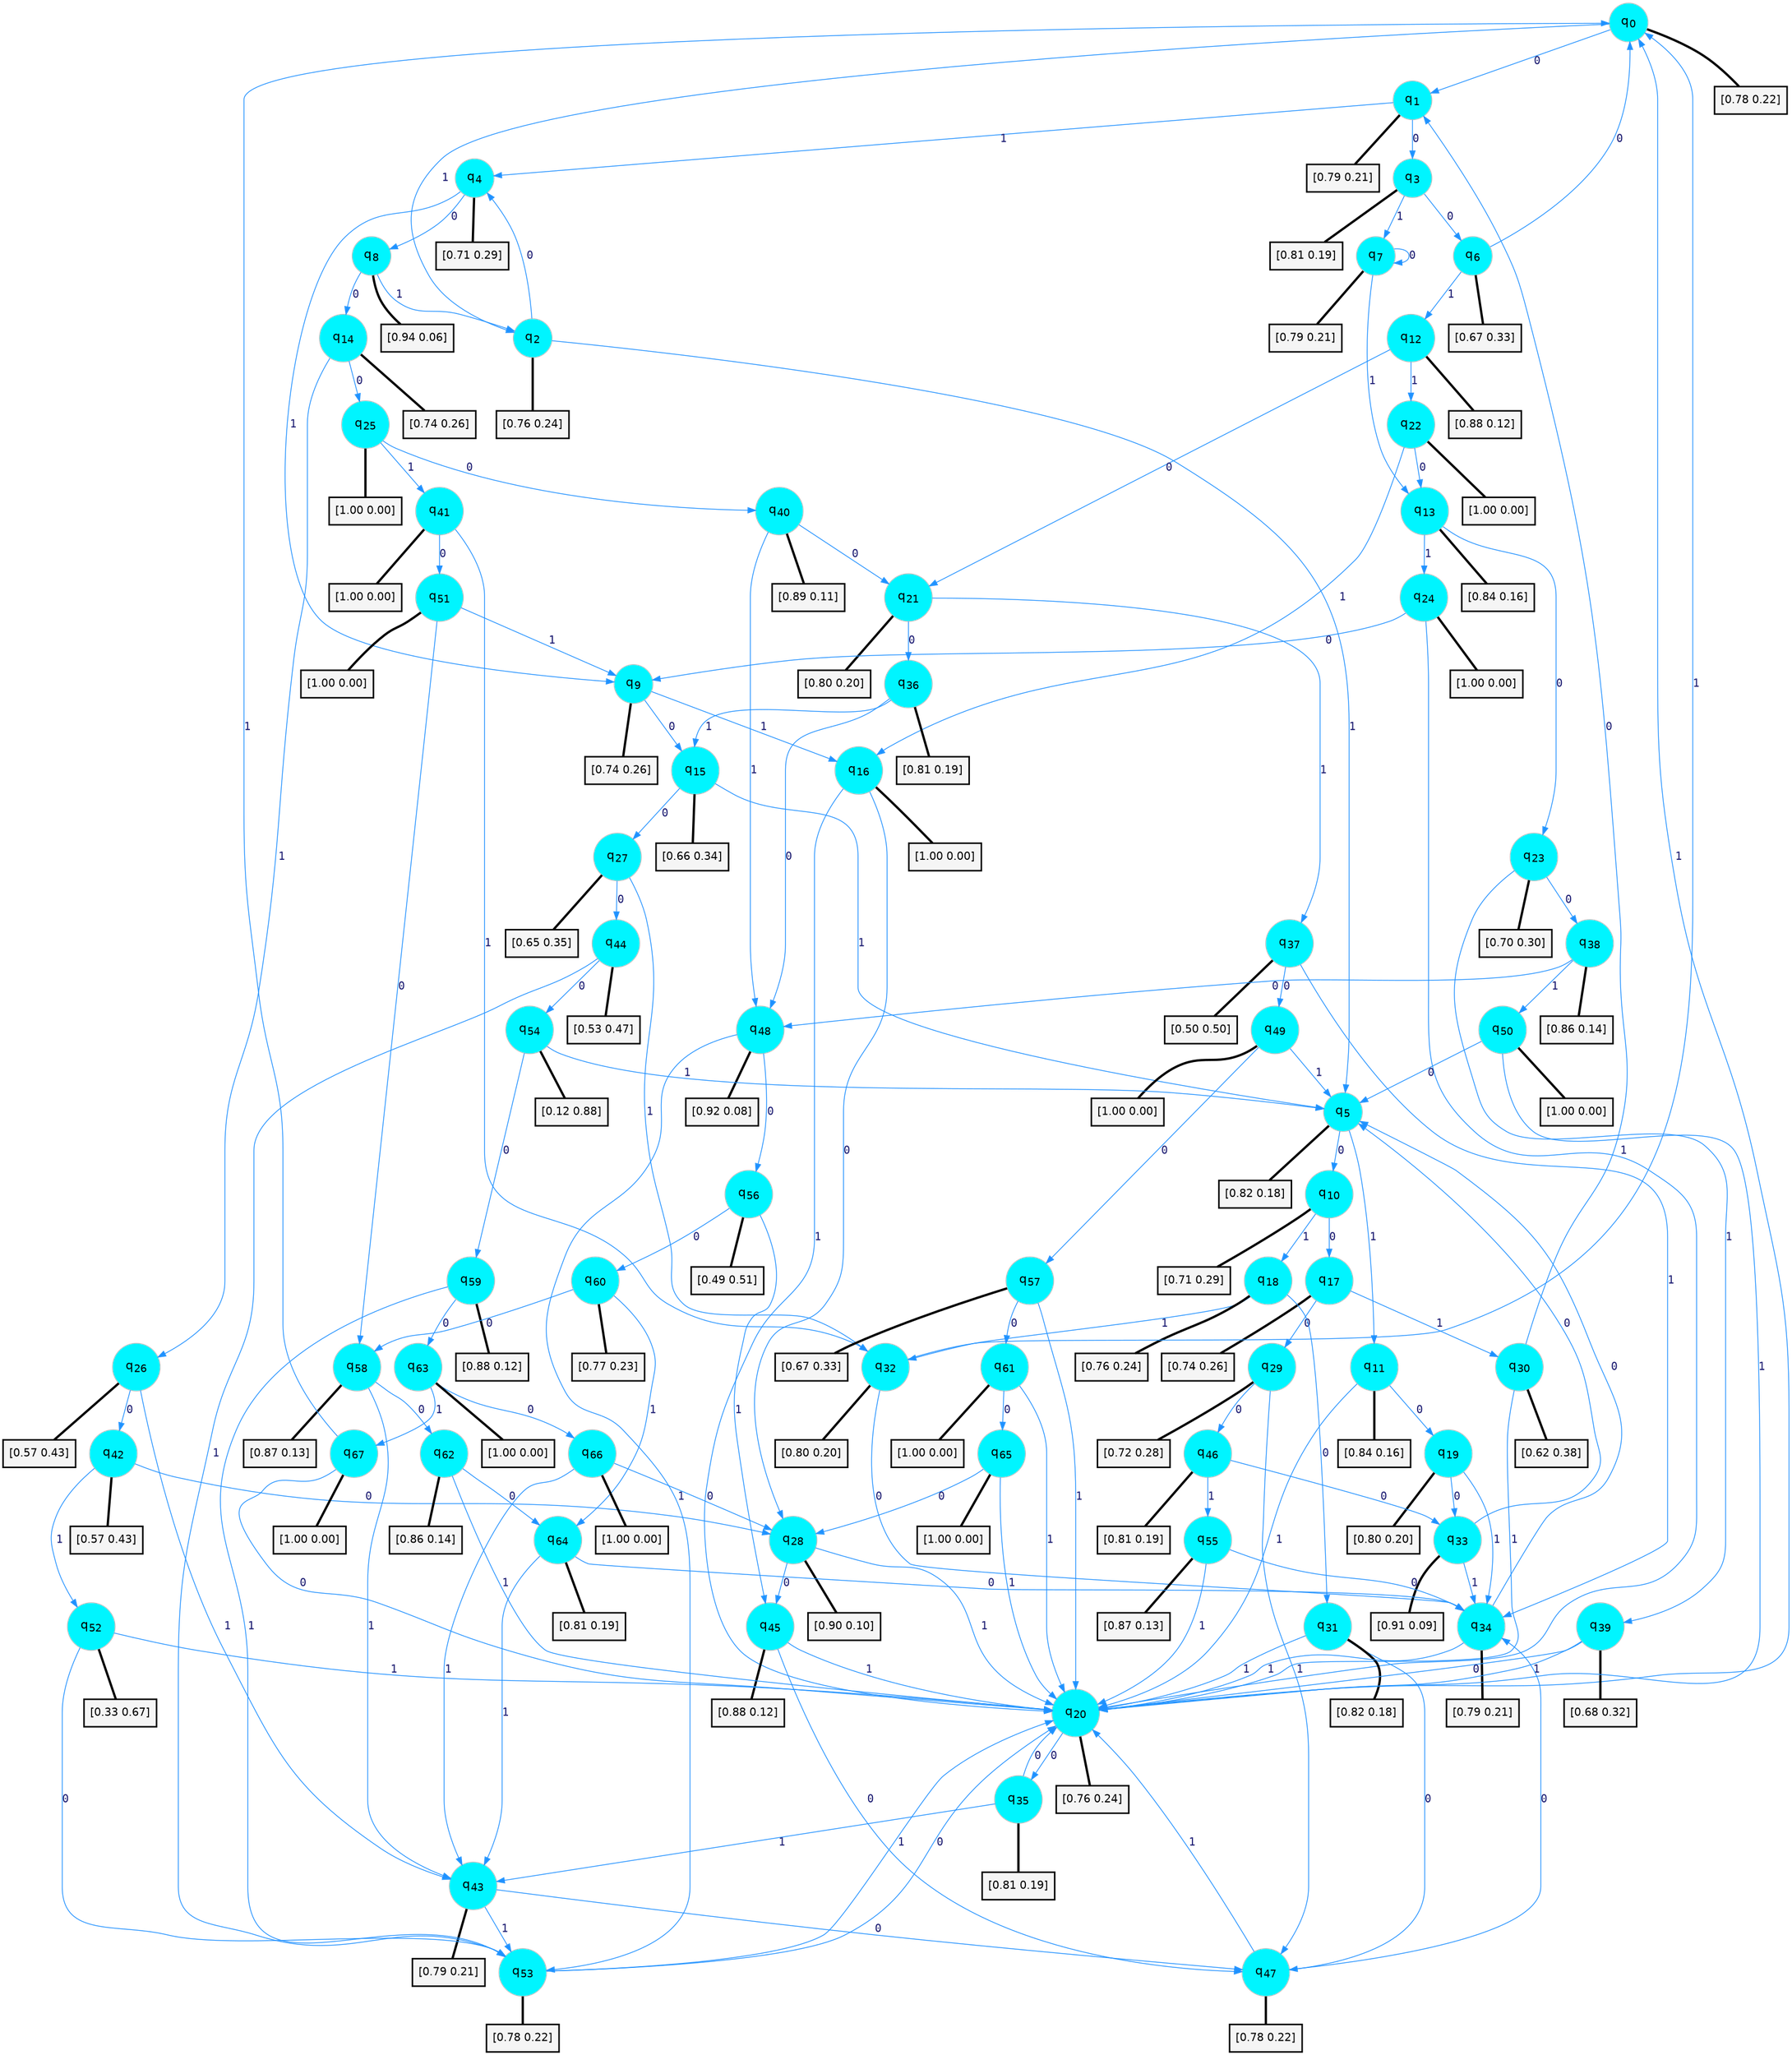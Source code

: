 digraph G {
graph [
bgcolor=transparent, dpi=300, rankdir=TD, size="40,25"];
node [
color=gray, fillcolor=turquoise1, fontcolor=black, fontname=Helvetica, fontsize=16, fontweight=bold, shape=circle, style=filled];
edge [
arrowsize=1, color=dodgerblue1, fontcolor=midnightblue, fontname=courier, fontweight=bold, penwidth=1, style=solid, weight=20];
0[label=<q<SUB>0</SUB>>];
1[label=<q<SUB>1</SUB>>];
2[label=<q<SUB>2</SUB>>];
3[label=<q<SUB>3</SUB>>];
4[label=<q<SUB>4</SUB>>];
5[label=<q<SUB>5</SUB>>];
6[label=<q<SUB>6</SUB>>];
7[label=<q<SUB>7</SUB>>];
8[label=<q<SUB>8</SUB>>];
9[label=<q<SUB>9</SUB>>];
10[label=<q<SUB>10</SUB>>];
11[label=<q<SUB>11</SUB>>];
12[label=<q<SUB>12</SUB>>];
13[label=<q<SUB>13</SUB>>];
14[label=<q<SUB>14</SUB>>];
15[label=<q<SUB>15</SUB>>];
16[label=<q<SUB>16</SUB>>];
17[label=<q<SUB>17</SUB>>];
18[label=<q<SUB>18</SUB>>];
19[label=<q<SUB>19</SUB>>];
20[label=<q<SUB>20</SUB>>];
21[label=<q<SUB>21</SUB>>];
22[label=<q<SUB>22</SUB>>];
23[label=<q<SUB>23</SUB>>];
24[label=<q<SUB>24</SUB>>];
25[label=<q<SUB>25</SUB>>];
26[label=<q<SUB>26</SUB>>];
27[label=<q<SUB>27</SUB>>];
28[label=<q<SUB>28</SUB>>];
29[label=<q<SUB>29</SUB>>];
30[label=<q<SUB>30</SUB>>];
31[label=<q<SUB>31</SUB>>];
32[label=<q<SUB>32</SUB>>];
33[label=<q<SUB>33</SUB>>];
34[label=<q<SUB>34</SUB>>];
35[label=<q<SUB>35</SUB>>];
36[label=<q<SUB>36</SUB>>];
37[label=<q<SUB>37</SUB>>];
38[label=<q<SUB>38</SUB>>];
39[label=<q<SUB>39</SUB>>];
40[label=<q<SUB>40</SUB>>];
41[label=<q<SUB>41</SUB>>];
42[label=<q<SUB>42</SUB>>];
43[label=<q<SUB>43</SUB>>];
44[label=<q<SUB>44</SUB>>];
45[label=<q<SUB>45</SUB>>];
46[label=<q<SUB>46</SUB>>];
47[label=<q<SUB>47</SUB>>];
48[label=<q<SUB>48</SUB>>];
49[label=<q<SUB>49</SUB>>];
50[label=<q<SUB>50</SUB>>];
51[label=<q<SUB>51</SUB>>];
52[label=<q<SUB>52</SUB>>];
53[label=<q<SUB>53</SUB>>];
54[label=<q<SUB>54</SUB>>];
55[label=<q<SUB>55</SUB>>];
56[label=<q<SUB>56</SUB>>];
57[label=<q<SUB>57</SUB>>];
58[label=<q<SUB>58</SUB>>];
59[label=<q<SUB>59</SUB>>];
60[label=<q<SUB>60</SUB>>];
61[label=<q<SUB>61</SUB>>];
62[label=<q<SUB>62</SUB>>];
63[label=<q<SUB>63</SUB>>];
64[label=<q<SUB>64</SUB>>];
65[label=<q<SUB>65</SUB>>];
66[label=<q<SUB>66</SUB>>];
67[label=<q<SUB>67</SUB>>];
68[label="[0.78 0.22]", shape=box,fontcolor=black, fontname=Helvetica, fontsize=14, penwidth=2, fillcolor=whitesmoke,color=black];
69[label="[0.79 0.21]", shape=box,fontcolor=black, fontname=Helvetica, fontsize=14, penwidth=2, fillcolor=whitesmoke,color=black];
70[label="[0.76 0.24]", shape=box,fontcolor=black, fontname=Helvetica, fontsize=14, penwidth=2, fillcolor=whitesmoke,color=black];
71[label="[0.81 0.19]", shape=box,fontcolor=black, fontname=Helvetica, fontsize=14, penwidth=2, fillcolor=whitesmoke,color=black];
72[label="[0.71 0.29]", shape=box,fontcolor=black, fontname=Helvetica, fontsize=14, penwidth=2, fillcolor=whitesmoke,color=black];
73[label="[0.82 0.18]", shape=box,fontcolor=black, fontname=Helvetica, fontsize=14, penwidth=2, fillcolor=whitesmoke,color=black];
74[label="[0.67 0.33]", shape=box,fontcolor=black, fontname=Helvetica, fontsize=14, penwidth=2, fillcolor=whitesmoke,color=black];
75[label="[0.79 0.21]", shape=box,fontcolor=black, fontname=Helvetica, fontsize=14, penwidth=2, fillcolor=whitesmoke,color=black];
76[label="[0.94 0.06]", shape=box,fontcolor=black, fontname=Helvetica, fontsize=14, penwidth=2, fillcolor=whitesmoke,color=black];
77[label="[0.74 0.26]", shape=box,fontcolor=black, fontname=Helvetica, fontsize=14, penwidth=2, fillcolor=whitesmoke,color=black];
78[label="[0.71 0.29]", shape=box,fontcolor=black, fontname=Helvetica, fontsize=14, penwidth=2, fillcolor=whitesmoke,color=black];
79[label="[0.84 0.16]", shape=box,fontcolor=black, fontname=Helvetica, fontsize=14, penwidth=2, fillcolor=whitesmoke,color=black];
80[label="[0.88 0.12]", shape=box,fontcolor=black, fontname=Helvetica, fontsize=14, penwidth=2, fillcolor=whitesmoke,color=black];
81[label="[0.84 0.16]", shape=box,fontcolor=black, fontname=Helvetica, fontsize=14, penwidth=2, fillcolor=whitesmoke,color=black];
82[label="[0.74 0.26]", shape=box,fontcolor=black, fontname=Helvetica, fontsize=14, penwidth=2, fillcolor=whitesmoke,color=black];
83[label="[0.66 0.34]", shape=box,fontcolor=black, fontname=Helvetica, fontsize=14, penwidth=2, fillcolor=whitesmoke,color=black];
84[label="[1.00 0.00]", shape=box,fontcolor=black, fontname=Helvetica, fontsize=14, penwidth=2, fillcolor=whitesmoke,color=black];
85[label="[0.74 0.26]", shape=box,fontcolor=black, fontname=Helvetica, fontsize=14, penwidth=2, fillcolor=whitesmoke,color=black];
86[label="[0.76 0.24]", shape=box,fontcolor=black, fontname=Helvetica, fontsize=14, penwidth=2, fillcolor=whitesmoke,color=black];
87[label="[0.80 0.20]", shape=box,fontcolor=black, fontname=Helvetica, fontsize=14, penwidth=2, fillcolor=whitesmoke,color=black];
88[label="[0.76 0.24]", shape=box,fontcolor=black, fontname=Helvetica, fontsize=14, penwidth=2, fillcolor=whitesmoke,color=black];
89[label="[0.80 0.20]", shape=box,fontcolor=black, fontname=Helvetica, fontsize=14, penwidth=2, fillcolor=whitesmoke,color=black];
90[label="[1.00 0.00]", shape=box,fontcolor=black, fontname=Helvetica, fontsize=14, penwidth=2, fillcolor=whitesmoke,color=black];
91[label="[0.70 0.30]", shape=box,fontcolor=black, fontname=Helvetica, fontsize=14, penwidth=2, fillcolor=whitesmoke,color=black];
92[label="[1.00 0.00]", shape=box,fontcolor=black, fontname=Helvetica, fontsize=14, penwidth=2, fillcolor=whitesmoke,color=black];
93[label="[1.00 0.00]", shape=box,fontcolor=black, fontname=Helvetica, fontsize=14, penwidth=2, fillcolor=whitesmoke,color=black];
94[label="[0.57 0.43]", shape=box,fontcolor=black, fontname=Helvetica, fontsize=14, penwidth=2, fillcolor=whitesmoke,color=black];
95[label="[0.65 0.35]", shape=box,fontcolor=black, fontname=Helvetica, fontsize=14, penwidth=2, fillcolor=whitesmoke,color=black];
96[label="[0.90 0.10]", shape=box,fontcolor=black, fontname=Helvetica, fontsize=14, penwidth=2, fillcolor=whitesmoke,color=black];
97[label="[0.72 0.28]", shape=box,fontcolor=black, fontname=Helvetica, fontsize=14, penwidth=2, fillcolor=whitesmoke,color=black];
98[label="[0.62 0.38]", shape=box,fontcolor=black, fontname=Helvetica, fontsize=14, penwidth=2, fillcolor=whitesmoke,color=black];
99[label="[0.82 0.18]", shape=box,fontcolor=black, fontname=Helvetica, fontsize=14, penwidth=2, fillcolor=whitesmoke,color=black];
100[label="[0.80 0.20]", shape=box,fontcolor=black, fontname=Helvetica, fontsize=14, penwidth=2, fillcolor=whitesmoke,color=black];
101[label="[0.91 0.09]", shape=box,fontcolor=black, fontname=Helvetica, fontsize=14, penwidth=2, fillcolor=whitesmoke,color=black];
102[label="[0.79 0.21]", shape=box,fontcolor=black, fontname=Helvetica, fontsize=14, penwidth=2, fillcolor=whitesmoke,color=black];
103[label="[0.81 0.19]", shape=box,fontcolor=black, fontname=Helvetica, fontsize=14, penwidth=2, fillcolor=whitesmoke,color=black];
104[label="[0.81 0.19]", shape=box,fontcolor=black, fontname=Helvetica, fontsize=14, penwidth=2, fillcolor=whitesmoke,color=black];
105[label="[0.50 0.50]", shape=box,fontcolor=black, fontname=Helvetica, fontsize=14, penwidth=2, fillcolor=whitesmoke,color=black];
106[label="[0.86 0.14]", shape=box,fontcolor=black, fontname=Helvetica, fontsize=14, penwidth=2, fillcolor=whitesmoke,color=black];
107[label="[0.68 0.32]", shape=box,fontcolor=black, fontname=Helvetica, fontsize=14, penwidth=2, fillcolor=whitesmoke,color=black];
108[label="[0.89 0.11]", shape=box,fontcolor=black, fontname=Helvetica, fontsize=14, penwidth=2, fillcolor=whitesmoke,color=black];
109[label="[1.00 0.00]", shape=box,fontcolor=black, fontname=Helvetica, fontsize=14, penwidth=2, fillcolor=whitesmoke,color=black];
110[label="[0.57 0.43]", shape=box,fontcolor=black, fontname=Helvetica, fontsize=14, penwidth=2, fillcolor=whitesmoke,color=black];
111[label="[0.79 0.21]", shape=box,fontcolor=black, fontname=Helvetica, fontsize=14, penwidth=2, fillcolor=whitesmoke,color=black];
112[label="[0.53 0.47]", shape=box,fontcolor=black, fontname=Helvetica, fontsize=14, penwidth=2, fillcolor=whitesmoke,color=black];
113[label="[0.88 0.12]", shape=box,fontcolor=black, fontname=Helvetica, fontsize=14, penwidth=2, fillcolor=whitesmoke,color=black];
114[label="[0.81 0.19]", shape=box,fontcolor=black, fontname=Helvetica, fontsize=14, penwidth=2, fillcolor=whitesmoke,color=black];
115[label="[0.78 0.22]", shape=box,fontcolor=black, fontname=Helvetica, fontsize=14, penwidth=2, fillcolor=whitesmoke,color=black];
116[label="[0.92 0.08]", shape=box,fontcolor=black, fontname=Helvetica, fontsize=14, penwidth=2, fillcolor=whitesmoke,color=black];
117[label="[1.00 0.00]", shape=box,fontcolor=black, fontname=Helvetica, fontsize=14, penwidth=2, fillcolor=whitesmoke,color=black];
118[label="[1.00 0.00]", shape=box,fontcolor=black, fontname=Helvetica, fontsize=14, penwidth=2, fillcolor=whitesmoke,color=black];
119[label="[1.00 0.00]", shape=box,fontcolor=black, fontname=Helvetica, fontsize=14, penwidth=2, fillcolor=whitesmoke,color=black];
120[label="[0.33 0.67]", shape=box,fontcolor=black, fontname=Helvetica, fontsize=14, penwidth=2, fillcolor=whitesmoke,color=black];
121[label="[0.78 0.22]", shape=box,fontcolor=black, fontname=Helvetica, fontsize=14, penwidth=2, fillcolor=whitesmoke,color=black];
122[label="[0.12 0.88]", shape=box,fontcolor=black, fontname=Helvetica, fontsize=14, penwidth=2, fillcolor=whitesmoke,color=black];
123[label="[0.87 0.13]", shape=box,fontcolor=black, fontname=Helvetica, fontsize=14, penwidth=2, fillcolor=whitesmoke,color=black];
124[label="[0.49 0.51]", shape=box,fontcolor=black, fontname=Helvetica, fontsize=14, penwidth=2, fillcolor=whitesmoke,color=black];
125[label="[0.67 0.33]", shape=box,fontcolor=black, fontname=Helvetica, fontsize=14, penwidth=2, fillcolor=whitesmoke,color=black];
126[label="[0.87 0.13]", shape=box,fontcolor=black, fontname=Helvetica, fontsize=14, penwidth=2, fillcolor=whitesmoke,color=black];
127[label="[0.88 0.12]", shape=box,fontcolor=black, fontname=Helvetica, fontsize=14, penwidth=2, fillcolor=whitesmoke,color=black];
128[label="[0.77 0.23]", shape=box,fontcolor=black, fontname=Helvetica, fontsize=14, penwidth=2, fillcolor=whitesmoke,color=black];
129[label="[1.00 0.00]", shape=box,fontcolor=black, fontname=Helvetica, fontsize=14, penwidth=2, fillcolor=whitesmoke,color=black];
130[label="[0.86 0.14]", shape=box,fontcolor=black, fontname=Helvetica, fontsize=14, penwidth=2, fillcolor=whitesmoke,color=black];
131[label="[1.00 0.00]", shape=box,fontcolor=black, fontname=Helvetica, fontsize=14, penwidth=2, fillcolor=whitesmoke,color=black];
132[label="[0.81 0.19]", shape=box,fontcolor=black, fontname=Helvetica, fontsize=14, penwidth=2, fillcolor=whitesmoke,color=black];
133[label="[1.00 0.00]", shape=box,fontcolor=black, fontname=Helvetica, fontsize=14, penwidth=2, fillcolor=whitesmoke,color=black];
134[label="[1.00 0.00]", shape=box,fontcolor=black, fontname=Helvetica, fontsize=14, penwidth=2, fillcolor=whitesmoke,color=black];
135[label="[1.00 0.00]", shape=box,fontcolor=black, fontname=Helvetica, fontsize=14, penwidth=2, fillcolor=whitesmoke,color=black];
0->1 [label=0];
0->2 [label=1];
0->68 [arrowhead=none, penwidth=3,color=black];
1->3 [label=0];
1->4 [label=1];
1->69 [arrowhead=none, penwidth=3,color=black];
2->4 [label=0];
2->5 [label=1];
2->70 [arrowhead=none, penwidth=3,color=black];
3->6 [label=0];
3->7 [label=1];
3->71 [arrowhead=none, penwidth=3,color=black];
4->8 [label=0];
4->9 [label=1];
4->72 [arrowhead=none, penwidth=3,color=black];
5->10 [label=0];
5->11 [label=1];
5->73 [arrowhead=none, penwidth=3,color=black];
6->0 [label=0];
6->12 [label=1];
6->74 [arrowhead=none, penwidth=3,color=black];
7->7 [label=0];
7->13 [label=1];
7->75 [arrowhead=none, penwidth=3,color=black];
8->14 [label=0];
8->2 [label=1];
8->76 [arrowhead=none, penwidth=3,color=black];
9->15 [label=0];
9->16 [label=1];
9->77 [arrowhead=none, penwidth=3,color=black];
10->17 [label=0];
10->18 [label=1];
10->78 [arrowhead=none, penwidth=3,color=black];
11->19 [label=0];
11->20 [label=1];
11->79 [arrowhead=none, penwidth=3,color=black];
12->21 [label=0];
12->22 [label=1];
12->80 [arrowhead=none, penwidth=3,color=black];
13->23 [label=0];
13->24 [label=1];
13->81 [arrowhead=none, penwidth=3,color=black];
14->25 [label=0];
14->26 [label=1];
14->82 [arrowhead=none, penwidth=3,color=black];
15->27 [label=0];
15->5 [label=1];
15->83 [arrowhead=none, penwidth=3,color=black];
16->28 [label=0];
16->20 [label=1];
16->84 [arrowhead=none, penwidth=3,color=black];
17->29 [label=0];
17->30 [label=1];
17->85 [arrowhead=none, penwidth=3,color=black];
18->31 [label=0];
18->32 [label=1];
18->86 [arrowhead=none, penwidth=3,color=black];
19->33 [label=0];
19->34 [label=1];
19->87 [arrowhead=none, penwidth=3,color=black];
20->35 [label=0];
20->0 [label=1];
20->88 [arrowhead=none, penwidth=3,color=black];
21->36 [label=0];
21->37 [label=1];
21->89 [arrowhead=none, penwidth=3,color=black];
22->13 [label=0];
22->16 [label=1];
22->90 [arrowhead=none, penwidth=3,color=black];
23->38 [label=0];
23->39 [label=1];
23->91 [arrowhead=none, penwidth=3,color=black];
24->9 [label=0];
24->20 [label=1];
24->92 [arrowhead=none, penwidth=3,color=black];
25->40 [label=0];
25->41 [label=1];
25->93 [arrowhead=none, penwidth=3,color=black];
26->42 [label=0];
26->43 [label=1];
26->94 [arrowhead=none, penwidth=3,color=black];
27->44 [label=0];
27->32 [label=1];
27->95 [arrowhead=none, penwidth=3,color=black];
28->45 [label=0];
28->20 [label=1];
28->96 [arrowhead=none, penwidth=3,color=black];
29->46 [label=0];
29->47 [label=1];
29->97 [arrowhead=none, penwidth=3,color=black];
30->1 [label=0];
30->20 [label=1];
30->98 [arrowhead=none, penwidth=3,color=black];
31->47 [label=0];
31->20 [label=1];
31->99 [arrowhead=none, penwidth=3,color=black];
32->34 [label=0];
32->0 [label=1];
32->100 [arrowhead=none, penwidth=3,color=black];
33->5 [label=0];
33->34 [label=1];
33->101 [arrowhead=none, penwidth=3,color=black];
34->5 [label=0];
34->20 [label=1];
34->102 [arrowhead=none, penwidth=3,color=black];
35->20 [label=0];
35->43 [label=1];
35->103 [arrowhead=none, penwidth=3,color=black];
36->48 [label=0];
36->15 [label=1];
36->104 [arrowhead=none, penwidth=3,color=black];
37->49 [label=0];
37->34 [label=1];
37->105 [arrowhead=none, penwidth=3,color=black];
38->48 [label=0];
38->50 [label=1];
38->106 [arrowhead=none, penwidth=3,color=black];
39->20 [label=0];
39->20 [label=1];
39->107 [arrowhead=none, penwidth=3,color=black];
40->21 [label=0];
40->48 [label=1];
40->108 [arrowhead=none, penwidth=3,color=black];
41->51 [label=0];
41->32 [label=1];
41->109 [arrowhead=none, penwidth=3,color=black];
42->28 [label=0];
42->52 [label=1];
42->110 [arrowhead=none, penwidth=3,color=black];
43->47 [label=0];
43->53 [label=1];
43->111 [arrowhead=none, penwidth=3,color=black];
44->54 [label=0];
44->53 [label=1];
44->112 [arrowhead=none, penwidth=3,color=black];
45->47 [label=0];
45->20 [label=1];
45->113 [arrowhead=none, penwidth=3,color=black];
46->33 [label=0];
46->55 [label=1];
46->114 [arrowhead=none, penwidth=3,color=black];
47->34 [label=0];
47->20 [label=1];
47->115 [arrowhead=none, penwidth=3,color=black];
48->56 [label=0];
48->53 [label=1];
48->116 [arrowhead=none, penwidth=3,color=black];
49->57 [label=0];
49->5 [label=1];
49->117 [arrowhead=none, penwidth=3,color=black];
50->5 [label=0];
50->20 [label=1];
50->118 [arrowhead=none, penwidth=3,color=black];
51->58 [label=0];
51->9 [label=1];
51->119 [arrowhead=none, penwidth=3,color=black];
52->53 [label=0];
52->20 [label=1];
52->120 [arrowhead=none, penwidth=3,color=black];
53->20 [label=0];
53->20 [label=1];
53->121 [arrowhead=none, penwidth=3,color=black];
54->59 [label=0];
54->5 [label=1];
54->122 [arrowhead=none, penwidth=3,color=black];
55->34 [label=0];
55->20 [label=1];
55->123 [arrowhead=none, penwidth=3,color=black];
56->60 [label=0];
56->45 [label=1];
56->124 [arrowhead=none, penwidth=3,color=black];
57->61 [label=0];
57->20 [label=1];
57->125 [arrowhead=none, penwidth=3,color=black];
58->62 [label=0];
58->43 [label=1];
58->126 [arrowhead=none, penwidth=3,color=black];
59->63 [label=0];
59->53 [label=1];
59->127 [arrowhead=none, penwidth=3,color=black];
60->58 [label=0];
60->64 [label=1];
60->128 [arrowhead=none, penwidth=3,color=black];
61->65 [label=0];
61->20 [label=1];
61->129 [arrowhead=none, penwidth=3,color=black];
62->64 [label=0];
62->20 [label=1];
62->130 [arrowhead=none, penwidth=3,color=black];
63->66 [label=0];
63->67 [label=1];
63->131 [arrowhead=none, penwidth=3,color=black];
64->34 [label=0];
64->43 [label=1];
64->132 [arrowhead=none, penwidth=3,color=black];
65->28 [label=0];
65->20 [label=1];
65->133 [arrowhead=none, penwidth=3,color=black];
66->28 [label=0];
66->43 [label=1];
66->134 [arrowhead=none, penwidth=3,color=black];
67->20 [label=0];
67->0 [label=1];
67->135 [arrowhead=none, penwidth=3,color=black];
}
